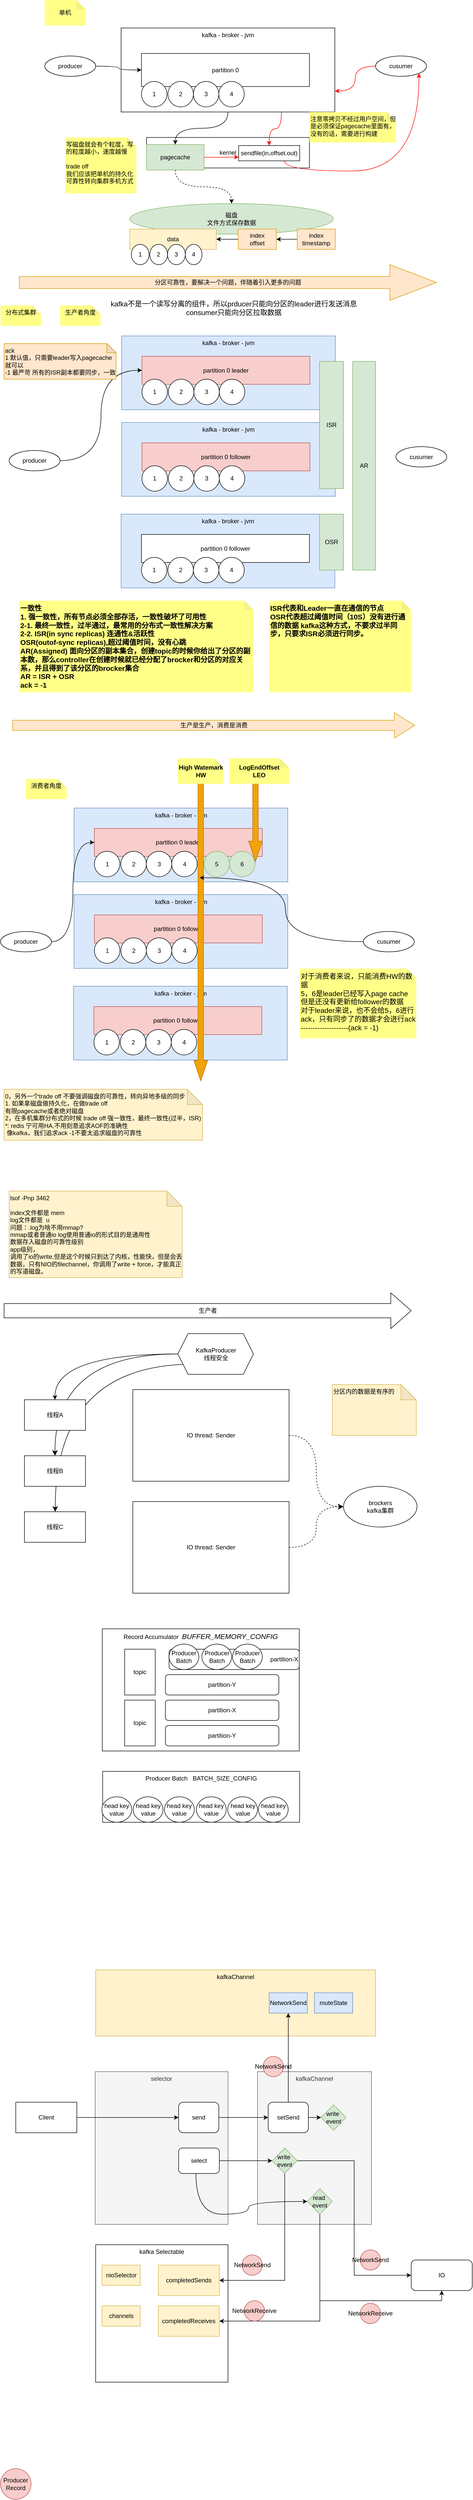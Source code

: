 <mxfile version="24.5.5" type="github">
  <diagram name="第 1 页" id="PkiXDes5N5bRzUGDbgQO">
    <mxGraphModel dx="794" dy="420" grid="1" gridSize="10" guides="1" tooltips="1" connect="1" arrows="1" fold="1" page="1" pageScale="1" pageWidth="827" pageHeight="1169" math="0" shadow="0">
      <root>
        <mxCell id="0" />
        <mxCell id="1" parent="0" />
        <mxCell id="vwyWo56KM6DLtkNVk9hy-18" value="kafka Selectable" style="rounded=0;whiteSpace=wrap;html=1;align=center;verticalAlign=top;horizontal=1;" parent="1" vertex="1">
          <mxGeometry x="200" y="4450" width="260" height="270" as="geometry" />
        </mxCell>
        <mxCell id="vwyWo56KM6DLtkNVk9hy-11" value="kafkaChannel" style="rounded=0;whiteSpace=wrap;html=1;fillColor=#f5f5f5;fontColor=#333333;strokeColor=#666666;verticalAlign=top;" parent="1" vertex="1">
          <mxGeometry x="518" y="4110" width="224" height="300" as="geometry" />
        </mxCell>
        <mxCell id="vwyWo56KM6DLtkNVk9hy-10" value="selector" style="rounded=0;whiteSpace=wrap;html=1;align=center;verticalAlign=top;fillColor=#f5f5f5;fontColor=#333333;strokeColor=#666666;" parent="1" vertex="1">
          <mxGeometry x="199" y="4110" width="261" height="300" as="geometry" />
        </mxCell>
        <mxCell id="Z7uTY06q8HQg-axiRB6t-1" value="单机" style="shape=note;whiteSpace=wrap;html=1;backgroundOutline=1;darkOpacity=0.05;fillColor=#ffff88;strokeColor=none;horizontal=1;align=center;verticalAlign=middle;size=18;" parent="1" vertex="1">
          <mxGeometry x="100" y="40" width="80" height="50" as="geometry" />
        </mxCell>
        <mxCell id="Z7uTY06q8HQg-axiRB6t-2" value="producer" style="ellipse;whiteSpace=wrap;html=1;" parent="1" vertex="1">
          <mxGeometry x="100" y="150" width="100" height="40" as="geometry" />
        </mxCell>
        <mxCell id="Z7uTY06q8HQg-axiRB6t-3" value="kafka - broker - jvm" style="rounded=0;whiteSpace=wrap;html=1;align=center;verticalAlign=top;" parent="1" vertex="1">
          <mxGeometry x="250" y="95" width="420" height="165" as="geometry" />
        </mxCell>
        <mxCell id="Z7uTY06q8HQg-axiRB6t-4" value="partition 0" style="rounded=0;whiteSpace=wrap;html=1;align=center;verticalAlign=middle;" parent="1" vertex="1">
          <mxGeometry x="290" y="145" width="330" height="65" as="geometry" />
        </mxCell>
        <mxCell id="Z7uTY06q8HQg-axiRB6t-35" style="edgeStyle=orthogonalEdgeStyle;curved=1;rounded=0;orthogonalLoop=1;jettySize=auto;html=1;entryX=1;entryY=0.75;entryDx=0;entryDy=0;strokeColor=#FF0000;" parent="1" source="Z7uTY06q8HQg-axiRB6t-5" target="Z7uTY06q8HQg-axiRB6t-3" edge="1">
          <mxGeometry relative="1" as="geometry" />
        </mxCell>
        <mxCell id="Z7uTY06q8HQg-axiRB6t-5" value="cusumer" style="ellipse;whiteSpace=wrap;html=1;" parent="1" vertex="1">
          <mxGeometry x="750" y="150" width="100" height="40" as="geometry" />
        </mxCell>
        <mxCell id="Z7uTY06q8HQg-axiRB6t-7" value="kernel" style="rounded=0;whiteSpace=wrap;html=1;align=center;verticalAlign=middle;" parent="1" vertex="1">
          <mxGeometry x="300" y="310" width="320" height="60" as="geometry" />
        </mxCell>
        <mxCell id="Z7uTY06q8HQg-axiRB6t-8" value="1" style="ellipse;whiteSpace=wrap;html=1;" parent="1" vertex="1">
          <mxGeometry x="290" y="200" width="50" height="50" as="geometry" />
        </mxCell>
        <mxCell id="Z7uTY06q8HQg-axiRB6t-9" value="2" style="ellipse;whiteSpace=wrap;html=1;" parent="1" vertex="1">
          <mxGeometry x="342" y="200" width="50" height="50" as="geometry" />
        </mxCell>
        <mxCell id="Z7uTY06q8HQg-axiRB6t-10" value="3" style="ellipse;whiteSpace=wrap;html=1;" parent="1" vertex="1">
          <mxGeometry x="392" y="200" width="50" height="50" as="geometry" />
        </mxCell>
        <mxCell id="Z7uTY06q8HQg-axiRB6t-11" value="4" style="ellipse;whiteSpace=wrap;html=1;" parent="1" vertex="1">
          <mxGeometry x="442" y="200" width="50" height="50" as="geometry" />
        </mxCell>
        <mxCell id="Z7uTY06q8HQg-axiRB6t-16" style="edgeStyle=orthogonalEdgeStyle;curved=1;rounded=0;orthogonalLoop=1;jettySize=auto;html=1;entryX=0.5;entryY=0;entryDx=0;entryDy=0;strokeColor=none;dashed=1;" parent="1" source="Z7uTY06q8HQg-axiRB6t-12" target="Z7uTY06q8HQg-axiRB6t-15" edge="1">
          <mxGeometry relative="1" as="geometry" />
        </mxCell>
        <mxCell id="Z7uTY06q8HQg-axiRB6t-18" style="edgeStyle=orthogonalEdgeStyle;curved=1;rounded=0;orthogonalLoop=1;jettySize=auto;html=1;entryX=0.5;entryY=0;entryDx=0;entryDy=0;dashed=1;" parent="1" source="Z7uTY06q8HQg-axiRB6t-12" target="Z7uTY06q8HQg-axiRB6t-15" edge="1">
          <mxGeometry relative="1" as="geometry" />
        </mxCell>
        <mxCell id="Z7uTY06q8HQg-axiRB6t-33" style="edgeStyle=orthogonalEdgeStyle;curved=0;rounded=1;orthogonalLoop=1;jettySize=auto;html=1;entryX=0;entryY=0.75;entryDx=0;entryDy=0;strokeColor=#FF0000;" parent="1" source="Z7uTY06q8HQg-axiRB6t-12" target="Z7uTY06q8HQg-axiRB6t-32" edge="1">
          <mxGeometry relative="1" as="geometry" />
        </mxCell>
        <mxCell id="Z7uTY06q8HQg-axiRB6t-12" value="pagecache" style="rounded=0;whiteSpace=wrap;html=1;align=center;verticalAlign=middle;fillColor=#d5e8d4;strokeColor=#82b366;" parent="1" vertex="1">
          <mxGeometry x="300" y="324" width="113" height="50" as="geometry" />
        </mxCell>
        <mxCell id="Z7uTY06q8HQg-axiRB6t-13" style="edgeStyle=orthogonalEdgeStyle;rounded=0;orthogonalLoop=1;jettySize=auto;html=1;curved=1;" parent="1" source="Z7uTY06q8HQg-axiRB6t-2" target="Z7uTY06q8HQg-axiRB6t-4" edge="1">
          <mxGeometry relative="1" as="geometry" />
        </mxCell>
        <mxCell id="Z7uTY06q8HQg-axiRB6t-15" value="磁盘&lt;div&gt;文件方式保存数据&lt;/div&gt;" style="ellipse;whiteSpace=wrap;html=1;fillColor=#d5e8d4;strokeColor=#82b366;" parent="1" vertex="1">
          <mxGeometry x="267" y="440" width="400" height="60" as="geometry" />
        </mxCell>
        <mxCell id="Z7uTY06q8HQg-axiRB6t-17" value="写磁盘就会有个粒度，写的粒度越小，速度越慢&lt;div&gt;&lt;br&gt;&lt;/div&gt;&lt;div&gt;trade off&lt;/div&gt;&lt;div&gt;我们应该把单机的持久化可靠性转向集群多机方式&lt;/div&gt;" style="shape=note;whiteSpace=wrap;html=1;backgroundOutline=1;darkOpacity=0.05;fillColor=#ffff88;strokeColor=none;horizontal=1;align=left;verticalAlign=top;size=18;" parent="1" vertex="1">
          <mxGeometry x="140" y="310" width="140" height="110" as="geometry" />
        </mxCell>
        <mxCell id="Z7uTY06q8HQg-axiRB6t-19" value="data" style="rounded=0;whiteSpace=wrap;html=1;align=center;verticalAlign=middle;fillColor=#fff2cc;strokeColor=#d6b656;" parent="1" vertex="1">
          <mxGeometry x="267" y="490" width="170" height="40" as="geometry" />
        </mxCell>
        <mxCell id="Z7uTY06q8HQg-axiRB6t-24" value="" style="group" parent="1" vertex="1" connectable="0">
          <mxGeometry x="270" y="520" width="139" height="40" as="geometry" />
        </mxCell>
        <mxCell id="Z7uTY06q8HQg-axiRB6t-20" value="1" style="ellipse;whiteSpace=wrap;html=1;" parent="Z7uTY06q8HQg-axiRB6t-24" vertex="1">
          <mxGeometry width="34.925" height="40" as="geometry" />
        </mxCell>
        <mxCell id="Z7uTY06q8HQg-axiRB6t-21" value="2" style="ellipse;whiteSpace=wrap;html=1;" parent="Z7uTY06q8HQg-axiRB6t-24" vertex="1">
          <mxGeometry x="36.322" width="34.925" height="40" as="geometry" />
        </mxCell>
        <mxCell id="Z7uTY06q8HQg-axiRB6t-22" value="3" style="ellipse;whiteSpace=wrap;html=1;" parent="Z7uTY06q8HQg-axiRB6t-24" vertex="1">
          <mxGeometry x="71.246" width="34.925" height="40" as="geometry" />
        </mxCell>
        <mxCell id="Z7uTY06q8HQg-axiRB6t-23" value="4" style="ellipse;whiteSpace=wrap;html=1;" parent="Z7uTY06q8HQg-axiRB6t-24" vertex="1">
          <mxGeometry x="106.171" width="32.829" height="40" as="geometry" />
        </mxCell>
        <mxCell id="Z7uTY06q8HQg-axiRB6t-26" style="edgeStyle=orthogonalEdgeStyle;curved=1;rounded=0;orthogonalLoop=1;jettySize=auto;html=1;entryX=1;entryY=0.5;entryDx=0;entryDy=0;" parent="1" source="Z7uTY06q8HQg-axiRB6t-25" target="Z7uTY06q8HQg-axiRB6t-19" edge="1">
          <mxGeometry relative="1" as="geometry" />
        </mxCell>
        <mxCell id="Z7uTY06q8HQg-axiRB6t-25" value="index&lt;div&gt;offset&lt;/div&gt;" style="rounded=0;whiteSpace=wrap;html=1;align=center;verticalAlign=middle;fillColor=#ffe6cc;strokeColor=#d79b00;" parent="1" vertex="1">
          <mxGeometry x="480" y="490" width="75" height="40" as="geometry" />
        </mxCell>
        <mxCell id="Z7uTY06q8HQg-axiRB6t-28" value="" style="edgeStyle=orthogonalEdgeStyle;curved=1;rounded=0;orthogonalLoop=1;jettySize=auto;html=1;" parent="1" source="Z7uTY06q8HQg-axiRB6t-27" target="Z7uTY06q8HQg-axiRB6t-25" edge="1">
          <mxGeometry relative="1" as="geometry" />
        </mxCell>
        <mxCell id="Z7uTY06q8HQg-axiRB6t-27" value="index&lt;div&gt;timestamp&lt;/div&gt;" style="rounded=0;whiteSpace=wrap;html=1;align=center;verticalAlign=middle;fillColor=#ffe6cc;strokeColor=#d79b00;" parent="1" vertex="1">
          <mxGeometry x="596" y="490" width="75" height="40" as="geometry" />
        </mxCell>
        <mxCell id="Z7uTY06q8HQg-axiRB6t-34" style="edgeStyle=orthogonalEdgeStyle;curved=1;rounded=0;orthogonalLoop=1;jettySize=auto;html=1;entryX=1;entryY=1;entryDx=0;entryDy=0;exitX=0.75;exitY=1;exitDx=0;exitDy=0;strokeColor=#FF0000;strokeWidth=1;" parent="1" source="Z7uTY06q8HQg-axiRB6t-32" target="Z7uTY06q8HQg-axiRB6t-5" edge="1">
          <mxGeometry relative="1" as="geometry">
            <mxPoint x="610" y="405.86" as="sourcePoint" />
            <mxPoint x="844.355" y="235.002" as="targetPoint" />
          </mxGeometry>
        </mxCell>
        <mxCell id="Z7uTY06q8HQg-axiRB6t-32" value="sendfile(in,offset.out)" style="rounded=0;whiteSpace=wrap;html=1;" parent="1" vertex="1">
          <mxGeometry x="481" y="326" width="120" height="30" as="geometry" />
        </mxCell>
        <mxCell id="Z7uTY06q8HQg-axiRB6t-14" style="edgeStyle=orthogonalEdgeStyle;curved=1;rounded=0;orthogonalLoop=1;jettySize=auto;html=1;entryX=0.5;entryY=0;entryDx=0;entryDy=0;" parent="1" source="Z7uTY06q8HQg-axiRB6t-3" target="Z7uTY06q8HQg-axiRB6t-12" edge="1">
          <mxGeometry relative="1" as="geometry" />
        </mxCell>
        <mxCell id="Z7uTY06q8HQg-axiRB6t-36" style="edgeStyle=orthogonalEdgeStyle;curved=1;rounded=0;orthogonalLoop=1;jettySize=auto;html=1;exitX=0.75;exitY=1;exitDx=0;exitDy=0;entryX=0.5;entryY=0;entryDx=0;entryDy=0;strokeColor=#FF0000;" parent="1" source="Z7uTY06q8HQg-axiRB6t-3" target="Z7uTY06q8HQg-axiRB6t-32" edge="1">
          <mxGeometry relative="1" as="geometry" />
        </mxCell>
        <mxCell id="Z7uTY06q8HQg-axiRB6t-37" value="注意零拷贝不经过用户空间，但是必须保证pagecache里面有，没有的话，需要进行构建" style="shape=note;whiteSpace=wrap;html=1;backgroundOutline=1;darkOpacity=0.05;fillColor=#ffff88;strokeColor=none;horizontal=1;align=left;verticalAlign=top;size=18;" parent="1" vertex="1">
          <mxGeometry x="620" y="260" width="170" height="60" as="geometry" />
        </mxCell>
        <mxCell id="Z7uTY06q8HQg-axiRB6t-42" value="分区可靠性，要解决一个问题，伴随着引入更多的问题" style="shape=singleArrow;whiteSpace=wrap;html=1;arrowWidth=0.339;arrowSize=0.112;fillColor=#ffe6cc;strokeColor=#d79b00;" parent="1" vertex="1">
          <mxGeometry x="50" y="560" width="820" height="70" as="geometry" />
        </mxCell>
        <mxCell id="Z7uTY06q8HQg-axiRB6t-43" value="producer" style="ellipse;whiteSpace=wrap;html=1;" parent="1" vertex="1">
          <mxGeometry x="30" y="925" width="100" height="40" as="geometry" />
        </mxCell>
        <mxCell id="Z7uTY06q8HQg-axiRB6t-44" value="kafka - broker - jvm" style="rounded=0;whiteSpace=wrap;html=1;align=center;verticalAlign=top;fillColor=#dae8fc;strokeColor=#6c8ebf;" parent="1" vertex="1">
          <mxGeometry x="251" y="700" width="420" height="145" as="geometry" />
        </mxCell>
        <mxCell id="Z7uTY06q8HQg-axiRB6t-45" value="partition 0 leader" style="rounded=0;whiteSpace=wrap;html=1;align=center;verticalAlign=middle;fillColor=#f8cecc;strokeColor=#b85450;" parent="1" vertex="1">
          <mxGeometry x="291" y="740" width="330" height="55" as="geometry" />
        </mxCell>
        <mxCell id="Z7uTY06q8HQg-axiRB6t-46" value="1" style="ellipse;whiteSpace=wrap;html=1;" parent="1" vertex="1">
          <mxGeometry x="291" y="785" width="50" height="50" as="geometry" />
        </mxCell>
        <mxCell id="Z7uTY06q8HQg-axiRB6t-47" value="2" style="ellipse;whiteSpace=wrap;html=1;" parent="1" vertex="1">
          <mxGeometry x="343" y="785" width="50" height="50" as="geometry" />
        </mxCell>
        <mxCell id="Z7uTY06q8HQg-axiRB6t-48" value="3" style="ellipse;whiteSpace=wrap;html=1;" parent="1" vertex="1">
          <mxGeometry x="393" y="785" width="50" height="50" as="geometry" />
        </mxCell>
        <mxCell id="Z7uTY06q8HQg-axiRB6t-49" value="4" style="ellipse;whiteSpace=wrap;html=1;" parent="1" vertex="1">
          <mxGeometry x="443" y="785" width="50" height="50" as="geometry" />
        </mxCell>
        <mxCell id="Z7uTY06q8HQg-axiRB6t-50" value="生产者角度" style="shape=note;whiteSpace=wrap;html=1;backgroundOutline=1;darkOpacity=0.05;fillColor=#ffff88;strokeColor=none;horizontal=1;align=center;verticalAlign=top;size=18;" parent="1" vertex="1">
          <mxGeometry x="130" y="640" width="80" height="40" as="geometry" />
        </mxCell>
        <mxCell id="Z7uTY06q8HQg-axiRB6t-51" value="kafka不是一个读写分离的组件，所以prducer只能向分区的leader进行发送消息&lt;div&gt;consumer只能向分区拉取数据&lt;/div&gt;" style="text;html=1;align=center;verticalAlign=middle;resizable=0;points=[];autosize=1;strokeColor=none;fillColor=none;fontSize=14;" parent="1" vertex="1">
          <mxGeometry x="216" y="620" width="510" height="50" as="geometry" />
        </mxCell>
        <mxCell id="Z7uTY06q8HQg-axiRB6t-52" style="edgeStyle=orthogonalEdgeStyle;curved=1;rounded=0;orthogonalLoop=1;jettySize=auto;html=1;entryX=0;entryY=0.5;entryDx=0;entryDy=0;" parent="1" source="Z7uTY06q8HQg-axiRB6t-43" target="Z7uTY06q8HQg-axiRB6t-45" edge="1">
          <mxGeometry relative="1" as="geometry" />
        </mxCell>
        <mxCell id="Z7uTY06q8HQg-axiRB6t-53" value="kafka - broker - jvm" style="rounded=0;whiteSpace=wrap;html=1;align=center;verticalAlign=top;fillColor=#dae8fc;strokeColor=#6c8ebf;" parent="1" vertex="1">
          <mxGeometry x="251" y="870" width="420" height="145" as="geometry" />
        </mxCell>
        <mxCell id="Z7uTY06q8HQg-axiRB6t-54" value="partition 0 follower" style="rounded=0;whiteSpace=wrap;html=1;align=center;verticalAlign=middle;fillColor=#f8cecc;strokeColor=#b85450;" parent="1" vertex="1">
          <mxGeometry x="291" y="910" width="330" height="55" as="geometry" />
        </mxCell>
        <mxCell id="Z7uTY06q8HQg-axiRB6t-55" value="1" style="ellipse;whiteSpace=wrap;html=1;" parent="1" vertex="1">
          <mxGeometry x="291" y="955" width="50" height="50" as="geometry" />
        </mxCell>
        <mxCell id="Z7uTY06q8HQg-axiRB6t-56" value="2" style="ellipse;whiteSpace=wrap;html=1;" parent="1" vertex="1">
          <mxGeometry x="343" y="955" width="50" height="50" as="geometry" />
        </mxCell>
        <mxCell id="Z7uTY06q8HQg-axiRB6t-57" value="3" style="ellipse;whiteSpace=wrap;html=1;" parent="1" vertex="1">
          <mxGeometry x="393" y="955" width="50" height="50" as="geometry" />
        </mxCell>
        <mxCell id="Z7uTY06q8HQg-axiRB6t-58" value="4" style="ellipse;whiteSpace=wrap;html=1;" parent="1" vertex="1">
          <mxGeometry x="443" y="955" width="50" height="50" as="geometry" />
        </mxCell>
        <mxCell id="Z7uTY06q8HQg-axiRB6t-59" value="kafka - broker - jvm" style="rounded=0;whiteSpace=wrap;html=1;align=center;verticalAlign=top;fillColor=#dae8fc;strokeColor=#6c8ebf;" parent="1" vertex="1">
          <mxGeometry x="250" y="1050" width="420" height="145" as="geometry" />
        </mxCell>
        <mxCell id="Z7uTY06q8HQg-axiRB6t-60" value="partition 0 follower" style="rounded=0;whiteSpace=wrap;html=1;align=center;verticalAlign=middle;" parent="1" vertex="1">
          <mxGeometry x="290" y="1090" width="330" height="55" as="geometry" />
        </mxCell>
        <mxCell id="Z7uTY06q8HQg-axiRB6t-61" value="1" style="ellipse;whiteSpace=wrap;html=1;" parent="1" vertex="1">
          <mxGeometry x="290" y="1135" width="50" height="50" as="geometry" />
        </mxCell>
        <mxCell id="Z7uTY06q8HQg-axiRB6t-62" value="2" style="ellipse;whiteSpace=wrap;html=1;" parent="1" vertex="1">
          <mxGeometry x="342" y="1135" width="50" height="50" as="geometry" />
        </mxCell>
        <mxCell id="Z7uTY06q8HQg-axiRB6t-63" value="3" style="ellipse;whiteSpace=wrap;html=1;" parent="1" vertex="1">
          <mxGeometry x="392" y="1135" width="50" height="50" as="geometry" />
        </mxCell>
        <mxCell id="Z7uTY06q8HQg-axiRB6t-64" value="4" style="ellipse;whiteSpace=wrap;html=1;" parent="1" vertex="1">
          <mxGeometry x="442" y="1135" width="50" height="50" as="geometry" />
        </mxCell>
        <mxCell id="Z7uTY06q8HQg-axiRB6t-65" value="cusumer" style="ellipse;whiteSpace=wrap;html=1;" parent="1" vertex="1">
          <mxGeometry x="790" y="917.5" width="100" height="40" as="geometry" />
        </mxCell>
        <mxCell id="Z7uTY06q8HQg-axiRB6t-66" value="一致性&lt;div style=&quot;font-size: 14px;&quot;&gt;1. 强一致性，所有节点必须全部存活，&lt;span style=&quot;background-color: initial; font-size: 14px;&quot;&gt;一致性破坏了可用性&lt;/span&gt;&lt;/div&gt;&lt;div style=&quot;font-size: 14px;&quot;&gt;2-1. 最终一致性，过半通过，最常用的分布式一致性解决方案&lt;/div&gt;&lt;div style=&quot;font-size: 14px;&quot;&gt;2-2. ISR(in sync replicas) 连通性&amp;amp;活跃性&lt;/div&gt;&lt;div style=&quot;font-size: 14px;&quot;&gt;OSR(outof-sync replicas),超过阈值时间，没有心跳&lt;/div&gt;&lt;div style=&quot;font-size: 14px;&quot;&gt;AR(Assigned) 面向分区的副本集合，创建topic的时候你给出了分区的副本数，那么controller在创建时候就已经分配了brocker和分区的对应关系，并且得到了该分区的brocker集合&lt;/div&gt;&lt;div style=&quot;font-size: 14px;&quot;&gt;AR = ISR + OSR&lt;/div&gt;&lt;div style=&quot;font-size: 14px;&quot;&gt;ack = -1&lt;/div&gt;" style="shape=note;whiteSpace=wrap;html=1;backgroundOutline=1;darkOpacity=0.05;fillColor=#ffff88;strokeColor=none;horizontal=1;align=left;verticalAlign=top;size=18;fontStyle=1;fontSize=14;" parent="1" vertex="1">
          <mxGeometry x="50" y="1220" width="460" height="180" as="geometry" />
        </mxCell>
        <mxCell id="Z7uTY06q8HQg-axiRB6t-67" value="ack&amp;nbsp;&lt;div&gt;1 默认值，只需要leader写入pagecache就可以&lt;/div&gt;&lt;div&gt;-1 最严苛 所有的ISR副本都要同步，一致&lt;/div&gt;" style="shape=note;whiteSpace=wrap;html=1;backgroundOutline=1;darkOpacity=0.05;fillColor=#ffe6cc;strokeColor=#d79b00;horizontal=1;align=left;verticalAlign=top;size=18;" parent="1" vertex="1">
          <mxGeometry x="20" y="715" width="220" height="70" as="geometry" />
        </mxCell>
        <mxCell id="034WyvBDw2LTuWk4lug2-1" value="ISR代表和Leader一直在通信的节点&lt;div&gt;OSR代表超过阈值时间（10S）没有进行通信的数据 kafka这种方式，不要求过半同步，只要求ISR必须进行同步。&lt;/div&gt;" style="shape=note;whiteSpace=wrap;html=1;backgroundOutline=1;darkOpacity=0.05;fillColor=#ffff88;strokeColor=none;horizontal=1;align=left;verticalAlign=top;size=18;fontSize=14;fontStyle=1" parent="1" vertex="1">
          <mxGeometry x="541" y="1220" width="279" height="180" as="geometry" />
        </mxCell>
        <mxCell id="034WyvBDw2LTuWk4lug2-2" value="producer" style="ellipse;whiteSpace=wrap;html=1;" parent="1" vertex="1">
          <mxGeometry x="13" y="1870" width="100" height="40" as="geometry" />
        </mxCell>
        <mxCell id="034WyvBDw2LTuWk4lug2-3" value="kafka - broker - jvm" style="rounded=0;whiteSpace=wrap;html=1;align=center;verticalAlign=top;fillColor=#dae8fc;strokeColor=#6c8ebf;" parent="1" vertex="1">
          <mxGeometry x="157.5" y="1627.5" width="420" height="145" as="geometry" />
        </mxCell>
        <mxCell id="034WyvBDw2LTuWk4lug2-4" value="partition 0 leader" style="rounded=0;whiteSpace=wrap;html=1;align=center;verticalAlign=middle;fillColor=#f8cecc;strokeColor=#b85450;" parent="1" vertex="1">
          <mxGeometry x="197.5" y="1667.5" width="330" height="55" as="geometry" />
        </mxCell>
        <mxCell id="034WyvBDw2LTuWk4lug2-5" value="1" style="ellipse;whiteSpace=wrap;html=1;" parent="1" vertex="1">
          <mxGeometry x="197.5" y="1712.5" width="50" height="50" as="geometry" />
        </mxCell>
        <mxCell id="034WyvBDw2LTuWk4lug2-6" value="2" style="ellipse;whiteSpace=wrap;html=1;" parent="1" vertex="1">
          <mxGeometry x="249.5" y="1712.5" width="50" height="50" as="geometry" />
        </mxCell>
        <mxCell id="034WyvBDw2LTuWk4lug2-7" value="3" style="ellipse;whiteSpace=wrap;html=1;" parent="1" vertex="1">
          <mxGeometry x="299.5" y="1712.5" width="50" height="50" as="geometry" />
        </mxCell>
        <mxCell id="034WyvBDw2LTuWk4lug2-8" value="4" style="ellipse;whiteSpace=wrap;html=1;" parent="1" vertex="1">
          <mxGeometry x="349.5" y="1712.5" width="50" height="50" as="geometry" />
        </mxCell>
        <mxCell id="034WyvBDw2LTuWk4lug2-9" value="消费者角度" style="shape=note;whiteSpace=wrap;html=1;backgroundOutline=1;darkOpacity=0.05;fillColor=#ffff88;strokeColor=none;horizontal=1;align=center;verticalAlign=top;size=18;" parent="1" vertex="1">
          <mxGeometry x="63" y="1570" width="80" height="40" as="geometry" />
        </mxCell>
        <mxCell id="034WyvBDw2LTuWk4lug2-10" style="edgeStyle=orthogonalEdgeStyle;curved=1;rounded=0;orthogonalLoop=1;jettySize=auto;html=1;entryX=0;entryY=0.5;entryDx=0;entryDy=0;" parent="1" source="034WyvBDw2LTuWk4lug2-2" target="034WyvBDw2LTuWk4lug2-4" edge="1">
          <mxGeometry relative="1" as="geometry" />
        </mxCell>
        <mxCell id="034WyvBDw2LTuWk4lug2-11" value="kafka - broker - jvm" style="rounded=0;whiteSpace=wrap;html=1;align=center;verticalAlign=top;fillColor=#dae8fc;strokeColor=#6c8ebf;" parent="1" vertex="1">
          <mxGeometry x="157.5" y="1797.5" width="420" height="145" as="geometry" />
        </mxCell>
        <mxCell id="034WyvBDw2LTuWk4lug2-12" value="partition 0 follower" style="rounded=0;whiteSpace=wrap;html=1;align=center;verticalAlign=middle;fillColor=#f8cecc;strokeColor=#b85450;" parent="1" vertex="1">
          <mxGeometry x="197.5" y="1837.5" width="330" height="55" as="geometry" />
        </mxCell>
        <mxCell id="034WyvBDw2LTuWk4lug2-13" value="1" style="ellipse;whiteSpace=wrap;html=1;" parent="1" vertex="1">
          <mxGeometry x="197.5" y="1882.5" width="50" height="50" as="geometry" />
        </mxCell>
        <mxCell id="034WyvBDw2LTuWk4lug2-14" value="2" style="ellipse;whiteSpace=wrap;html=1;" parent="1" vertex="1">
          <mxGeometry x="249.5" y="1882.5" width="50" height="50" as="geometry" />
        </mxCell>
        <mxCell id="034WyvBDw2LTuWk4lug2-15" value="3" style="ellipse;whiteSpace=wrap;html=1;" parent="1" vertex="1">
          <mxGeometry x="299.5" y="1882.5" width="50" height="50" as="geometry" />
        </mxCell>
        <mxCell id="034WyvBDw2LTuWk4lug2-16" value="4" style="ellipse;whiteSpace=wrap;html=1;" parent="1" vertex="1">
          <mxGeometry x="349.5" y="1882.5" width="50" height="50" as="geometry" />
        </mxCell>
        <mxCell id="034WyvBDw2LTuWk4lug2-17" value="kafka - broker - jvm" style="rounded=0;whiteSpace=wrap;html=1;align=center;verticalAlign=top;fillColor=#dae8fc;strokeColor=#6c8ebf;" parent="1" vertex="1">
          <mxGeometry x="156.5" y="1977.5" width="420" height="145" as="geometry" />
        </mxCell>
        <mxCell id="034WyvBDw2LTuWk4lug2-18" value="partition 0 follower" style="rounded=0;whiteSpace=wrap;html=1;align=center;verticalAlign=middle;fillColor=#f8cecc;strokeColor=#b85450;" parent="1" vertex="1">
          <mxGeometry x="196.5" y="2017.5" width="330" height="55" as="geometry" />
        </mxCell>
        <mxCell id="034WyvBDw2LTuWk4lug2-19" value="1" style="ellipse;whiteSpace=wrap;html=1;" parent="1" vertex="1">
          <mxGeometry x="196.5" y="2062.5" width="50" height="50" as="geometry" />
        </mxCell>
        <mxCell id="034WyvBDw2LTuWk4lug2-20" value="2" style="ellipse;whiteSpace=wrap;html=1;" parent="1" vertex="1">
          <mxGeometry x="248.5" y="2062.5" width="50" height="50" as="geometry" />
        </mxCell>
        <mxCell id="034WyvBDw2LTuWk4lug2-21" value="3" style="ellipse;whiteSpace=wrap;html=1;" parent="1" vertex="1">
          <mxGeometry x="298.5" y="2062.5" width="50" height="50" as="geometry" />
        </mxCell>
        <mxCell id="034WyvBDw2LTuWk4lug2-22" value="4" style="ellipse;whiteSpace=wrap;html=1;" parent="1" vertex="1">
          <mxGeometry x="348.5" y="2062.5" width="50" height="50" as="geometry" />
        </mxCell>
        <mxCell id="034WyvBDw2LTuWk4lug2-23" value="cusumer" style="ellipse;whiteSpace=wrap;html=1;" parent="1" vertex="1">
          <mxGeometry x="726" y="1870" width="100" height="40" as="geometry" />
        </mxCell>
        <mxCell id="034WyvBDw2LTuWk4lug2-25" value="AR" style="rounded=0;whiteSpace=wrap;html=1;align=center;verticalAlign=middle;fillColor=#d5e8d4;strokeColor=#82b366;" parent="1" vertex="1">
          <mxGeometry x="705" y="750" width="45" height="410" as="geometry" />
        </mxCell>
        <mxCell id="034WyvBDw2LTuWk4lug2-26" value="ISR" style="rounded=0;whiteSpace=wrap;html=1;align=center;verticalAlign=middle;fillColor=#d5e8d4;strokeColor=#82b366;" parent="1" vertex="1">
          <mxGeometry x="640" y="750" width="47" height="250" as="geometry" />
        </mxCell>
        <mxCell id="034WyvBDw2LTuWk4lug2-27" value="OSR" style="rounded=0;whiteSpace=wrap;html=1;align=center;verticalAlign=middle;fillColor=#d5e8d4;strokeColor=#82b366;" parent="1" vertex="1">
          <mxGeometry x="640" y="1050" width="47" height="110" as="geometry" />
        </mxCell>
        <mxCell id="034WyvBDw2LTuWk4lug2-28" value="分布式集群" style="shape=note;whiteSpace=wrap;html=1;backgroundOutline=1;darkOpacity=0.05;fillColor=#ffff88;strokeColor=none;horizontal=1;align=center;verticalAlign=top;size=18;" parent="1" vertex="1">
          <mxGeometry x="13" y="640" width="80" height="40" as="geometry" />
        </mxCell>
        <mxCell id="034WyvBDw2LTuWk4lug2-29" value="" style="html=1;shadow=0;dashed=0;align=center;verticalAlign=middle;shape=mxgraph.arrows2.arrow;dy=0.6;dx=40;direction=south;notch=0;fillColor=#f0a30a;fontColor=#000000;strokeColor=#BD7000;" parent="1" vertex="1">
          <mxGeometry x="393" y="1580" width="27" height="583.5" as="geometry" />
        </mxCell>
        <mxCell id="034WyvBDw2LTuWk4lug2-30" value="5" style="ellipse;whiteSpace=wrap;html=1;fillColor=#d5e8d4;strokeColor=#82b366;" parent="1" vertex="1">
          <mxGeometry x="413" y="1712.5" width="50" height="50" as="geometry" />
        </mxCell>
        <mxCell id="034WyvBDw2LTuWk4lug2-31" value="6" style="ellipse;whiteSpace=wrap;html=1;fillColor=#d5e8d4;strokeColor=#82b366;" parent="1" vertex="1">
          <mxGeometry x="463" y="1712.5" width="50" height="50" as="geometry" />
        </mxCell>
        <mxCell id="034WyvBDw2LTuWk4lug2-33" value="" style="html=1;shadow=0;dashed=0;align=center;verticalAlign=middle;shape=mxgraph.arrows2.arrow;dy=0.6;dx=40;direction=south;notch=0;fillColor=#f0a30a;fontColor=#000000;strokeColor=#BD7000;" parent="1" vertex="1">
          <mxGeometry x="500.5" y="1580" width="27" height="152.5" as="geometry" />
        </mxCell>
        <mxCell id="034WyvBDw2LTuWk4lug2-36" style="edgeStyle=orthogonalEdgeStyle;rounded=0;orthogonalLoop=1;jettySize=auto;html=1;entryX=0.316;entryY=0.588;entryDx=0;entryDy=0;entryPerimeter=0;curved=1;" parent="1" source="034WyvBDw2LTuWk4lug2-23" target="034WyvBDw2LTuWk4lug2-29" edge="1">
          <mxGeometry relative="1" as="geometry" />
        </mxCell>
        <mxCell id="034WyvBDw2LTuWk4lug2-37" value="High Watemark&lt;div style=&quot;font-size: 12px;&quot;&gt;HW&lt;/div&gt;" style="shape=note;whiteSpace=wrap;html=1;backgroundOutline=1;darkOpacity=0.05;fillColor=#ffff88;strokeColor=none;horizontal=1;align=center;verticalAlign=middle;size=18;fontSize=12;fontStyle=1" parent="1" vertex="1">
          <mxGeometry x="361.5" y="1530" width="90" height="50" as="geometry" />
        </mxCell>
        <mxCell id="034WyvBDw2LTuWk4lug2-38" value="LogEndOffset&lt;div style=&quot;font-size: 12px;&quot;&gt;LEO&lt;/div&gt;" style="shape=note;whiteSpace=wrap;html=1;backgroundOutline=1;darkOpacity=0.05;fillColor=#ffff88;strokeColor=none;horizontal=1;align=center;verticalAlign=middle;size=18;fontSize=12;fontStyle=1" parent="1" vertex="1">
          <mxGeometry x="463" y="1530" width="117" height="50" as="geometry" />
        </mxCell>
        <mxCell id="034WyvBDw2LTuWk4lug2-40" value="对于消费者来说，只能消费HW的数据&lt;div&gt;5，6是leader已经写入page cache 但是还没有更新给follower的数据&lt;/div&gt;&lt;div&gt;对于leader来说，也不会给5，6进行ack，只有同步了的数据才会进行ack --------------------(ack = -1)&lt;/div&gt;" style="shape=note;whiteSpace=wrap;html=1;backgroundOutline=1;darkOpacity=0.05;fillColor=#ffff88;strokeColor=none;horizontal=1;align=left;verticalAlign=top;size=18;fontSize=14;" parent="1" vertex="1">
          <mxGeometry x="601" y="1943" width="229" height="137" as="geometry" />
        </mxCell>
        <mxCell id="034WyvBDw2LTuWk4lug2-41" value="生产是生产，消费是消费" style="html=1;shadow=0;dashed=0;align=center;verticalAlign=middle;shape=mxgraph.arrows2.arrow;dy=0.6;dx=40;notch=0;fillColor=#ffe6cc;strokeColor=#d79b00;" parent="1" vertex="1">
          <mxGeometry x="37" y="1440" width="790" height="50" as="geometry" />
        </mxCell>
        <mxCell id="034WyvBDw2LTuWk4lug2-42" value="0，另外一个trade off 不要强调磁盘的可靠性，转向异地多级的同步&lt;div&gt;1. 如果拿磁盘做持久化，在做trade off&lt;div&gt;有限pagecache或者绝对磁盘&lt;/div&gt;&lt;div&gt;2，在多机集群分布式的时候 trade off 强一致性，最终一致性(过半，ISR)&lt;/div&gt;&lt;div&gt;*: redis 宁可用HA,不用刻意追求AOF的准确性&lt;/div&gt;&lt;div&gt;&amp;nbsp;像kafka，我们追求ack -1不要太追求磁盘的可靠性&lt;/div&gt;&lt;/div&gt;" style="shape=note;whiteSpace=wrap;html=1;backgroundOutline=1;darkOpacity=0.05;fillColor=#fff2cc;strokeColor=#d6b656;horizontal=1;align=left;verticalAlign=top;" parent="1" vertex="1">
          <mxGeometry x="20" y="2180" width="390" height="100" as="geometry" />
        </mxCell>
        <mxCell id="034WyvBDw2LTuWk4lug2-43" value="lsof -Pnp 3462&lt;div&gt;&lt;br&gt;&lt;/div&gt;&lt;div&gt;index文件都是 mem&lt;/div&gt;&lt;div&gt;log文件都是&amp;nbsp; u&lt;/div&gt;&lt;div&gt;问题：.log为啥不用mmap?&lt;/div&gt;&lt;div&gt;mmap或者普通io log使用普通io的形式目的是通用性&lt;/div&gt;&lt;div&gt;数据存入磁盘的可靠性级别&lt;/div&gt;&lt;div&gt;app级别，&lt;/div&gt;&lt;div&gt;调用了io的write,但是这个时候只到达了内核，性能快，但是会丢数据，只有NIO的filechannel，你调用了write + force，才能真正的写道磁盘。&lt;/div&gt;" style="shape=note;whiteSpace=wrap;html=1;backgroundOutline=1;darkOpacity=0.05;fillColor=#fff2cc;strokeColor=#d6b656;horizontal=1;align=left;verticalAlign=top;" parent="1" vertex="1">
          <mxGeometry x="30" y="2380" width="340" height="170" as="geometry" />
        </mxCell>
        <mxCell id="v6fSQlxzGpSbIA0BIh1v-2" value="生产者" style="html=1;shadow=0;dashed=0;align=center;verticalAlign=middle;shape=mxgraph.arrows2.arrow;dy=0.6;dx=40;notch=0;" parent="1" vertex="1">
          <mxGeometry x="20" y="2580" width="800" height="70" as="geometry" />
        </mxCell>
        <mxCell id="v6fSQlxzGpSbIA0BIh1v-7" style="edgeStyle=orthogonalEdgeStyle;curved=1;rounded=0;orthogonalLoop=1;jettySize=auto;html=1;entryX=0.5;entryY=0;entryDx=0;entryDy=0;fontSize=12;" parent="1" source="v6fSQlxzGpSbIA0BIh1v-5" target="v6fSQlxzGpSbIA0BIh1v-4" edge="1">
          <mxGeometry relative="1" as="geometry" />
        </mxCell>
        <mxCell id="v6fSQlxzGpSbIA0BIh1v-10" style="edgeStyle=orthogonalEdgeStyle;curved=1;rounded=0;orthogonalLoop=1;jettySize=auto;html=1;entryX=0.5;entryY=0;entryDx=0;entryDy=0;fontSize=12;startSize=8;endSize=8;" parent="1" source="v6fSQlxzGpSbIA0BIh1v-5" target="v6fSQlxzGpSbIA0BIh1v-8" edge="1">
          <mxGeometry relative="1" as="geometry" />
        </mxCell>
        <mxCell id="v6fSQlxzGpSbIA0BIh1v-11" style="edgeStyle=orthogonalEdgeStyle;curved=1;rounded=0;orthogonalLoop=1;jettySize=auto;html=1;entryX=0.75;entryY=0;entryDx=0;entryDy=0;fontSize=12;startSize=8;endSize=8;exitX=0.5;exitY=1;exitDx=0;exitDy=0;" parent="1" edge="1">
          <mxGeometry relative="1" as="geometry">
            <mxPoint x="392" y="2720" as="sourcePoint" />
            <mxPoint x="120.5" y="3010" as="targetPoint" />
          </mxGeometry>
        </mxCell>
        <mxCell id="v6fSQlxzGpSbIA0BIh1v-5" value="KafkaProducer&lt;div&gt;线程安全&lt;/div&gt;" style="shape=hexagon;perimeter=hexagonPerimeter2;whiteSpace=wrap;html=1;fixedSize=1;" parent="1" vertex="1">
          <mxGeometry x="361.5" y="2660" width="148.5" height="80" as="geometry" />
        </mxCell>
        <mxCell id="v6fSQlxzGpSbIA0BIh1v-8" value="线程B" style="whiteSpace=wrap;html=1;" parent="1" vertex="1">
          <mxGeometry x="60" y="2900" width="120" height="60" as="geometry" />
        </mxCell>
        <mxCell id="v6fSQlxzGpSbIA0BIh1v-9" value="线程C" style="whiteSpace=wrap;html=1;" parent="1" vertex="1">
          <mxGeometry x="60" y="3010" width="120" height="60" as="geometry" />
        </mxCell>
        <mxCell id="v6fSQlxzGpSbIA0BIh1v-4" value="线程A" style="whiteSpace=wrap;html=1;" parent="1" vertex="1">
          <mxGeometry x="60" y="2790" width="120" height="60" as="geometry" />
        </mxCell>
        <mxCell id="v6fSQlxzGpSbIA0BIh1v-14" style="edgeStyle=orthogonalEdgeStyle;rounded=1;orthogonalLoop=1;jettySize=auto;html=1;entryX=0;entryY=0.5;entryDx=0;entryDy=0;fontSize=12;startSize=8;endSize=8;curved=1;dashed=1;" parent="1" source="v6fSQlxzGpSbIA0BIh1v-12" target="v6fSQlxzGpSbIA0BIh1v-13" edge="1">
          <mxGeometry relative="1" as="geometry" />
        </mxCell>
        <mxCell id="v6fSQlxzGpSbIA0BIh1v-12" value="IO thread: Sender" style="whiteSpace=wrap;html=1;" parent="1" vertex="1">
          <mxGeometry x="273" y="2770" width="307" height="180" as="geometry" />
        </mxCell>
        <mxCell id="v6fSQlxzGpSbIA0BIh1v-13" value="brockers&lt;div&gt;kafka集群&lt;/div&gt;" style="ellipse;whiteSpace=wrap;html=1;" parent="1" vertex="1">
          <mxGeometry x="687" y="2960" width="144.5" height="80" as="geometry" />
        </mxCell>
        <mxCell id="v6fSQlxzGpSbIA0BIh1v-16" style="edgeStyle=orthogonalEdgeStyle;curved=1;rounded=0;orthogonalLoop=1;jettySize=auto;html=1;entryX=0;entryY=0.5;entryDx=0;entryDy=0;fontSize=12;startSize=8;endSize=8;dashed=1;" parent="1" source="v6fSQlxzGpSbIA0BIh1v-15" target="v6fSQlxzGpSbIA0BIh1v-13" edge="1">
          <mxGeometry relative="1" as="geometry" />
        </mxCell>
        <mxCell id="v6fSQlxzGpSbIA0BIh1v-15" value="IO thread: Sender" style="whiteSpace=wrap;html=1;" parent="1" vertex="1">
          <mxGeometry x="273" y="2990" width="307" height="180" as="geometry" />
        </mxCell>
        <mxCell id="v6fSQlxzGpSbIA0BIh1v-17" value="分区内的数据是有序的" style="shape=note;whiteSpace=wrap;html=1;backgroundOutline=1;darkOpacity=0.05;fillColor=#fff2cc;strokeColor=#d6b656;horizontal=1;align=left;verticalAlign=top;" parent="1" vertex="1">
          <mxGeometry x="665" y="2760" width="165" height="100" as="geometry" />
        </mxCell>
        <mxCell id="IShY9MJZ5aXx8t9KCvCx-1" value="Record Accumulator&amp;nbsp;&amp;nbsp;&lt;span style=&quot;font-style: italic; font-size: 10.5pt; white-space: pre;&quot;&gt;BUFFER_MEMORY_CONFIG&lt;/span&gt;" style="whiteSpace=wrap;html=1;verticalAlign=top;fontFamily=Helvetica;fontColor=default;labelBackgroundColor=#FFFFFF;" parent="1" vertex="1">
          <mxGeometry x="213" y="3240" width="387" height="240" as="geometry" />
        </mxCell>
        <mxCell id="IShY9MJZ5aXx8t9KCvCx-2" value="topic" style="whiteSpace=wrap;html=1;" parent="1" vertex="1">
          <mxGeometry x="257" y="3280" width="60" height="90" as="geometry" />
        </mxCell>
        <mxCell id="IShY9MJZ5aXx8t9KCvCx-3" value="topic" style="whiteSpace=wrap;html=1;" parent="1" vertex="1">
          <mxGeometry x="257" y="3380" width="60" height="90" as="geometry" />
        </mxCell>
        <mxCell id="IShY9MJZ5aXx8t9KCvCx-4" value="partition-X" style="rounded=1;whiteSpace=wrap;html=1;align=right;" parent="1" vertex="1">
          <mxGeometry x="344.25" y="3280" width="255.75" height="40" as="geometry" />
        </mxCell>
        <mxCell id="IShY9MJZ5aXx8t9KCvCx-5" value="partition-Y" style="rounded=1;whiteSpace=wrap;html=1;" parent="1" vertex="1">
          <mxGeometry x="337" y="3330" width="223" height="40" as="geometry" />
        </mxCell>
        <mxCell id="IShY9MJZ5aXx8t9KCvCx-6" value="partition-X" style="rounded=1;whiteSpace=wrap;html=1;" parent="1" vertex="1">
          <mxGeometry x="337" y="3380" width="223" height="40" as="geometry" />
        </mxCell>
        <mxCell id="IShY9MJZ5aXx8t9KCvCx-7" value="partition-Y" style="rounded=1;whiteSpace=wrap;html=1;" parent="1" vertex="1">
          <mxGeometry x="337" y="3430" width="223" height="40" as="geometry" />
        </mxCell>
        <mxCell id="IShY9MJZ5aXx8t9KCvCx-8" value="Producer&lt;div&gt;Batch&lt;/div&gt;" style="ellipse;whiteSpace=wrap;html=1;" parent="1" vertex="1">
          <mxGeometry x="344.25" y="3270" width="58.5" height="50" as="geometry" />
        </mxCell>
        <mxCell id="IShY9MJZ5aXx8t9KCvCx-9" value="Producer&lt;div&gt;Batch&lt;/div&gt;" style="ellipse;whiteSpace=wrap;html=1;" parent="1" vertex="1">
          <mxGeometry x="408.75" y="3270" width="58.5" height="50" as="geometry" />
        </mxCell>
        <mxCell id="IShY9MJZ5aXx8t9KCvCx-11" value="Producer&lt;div&gt;Batch&lt;/div&gt;" style="ellipse;whiteSpace=wrap;html=1;" parent="1" vertex="1">
          <mxGeometry x="469" y="3270" width="58.5" height="50" as="geometry" />
        </mxCell>
        <mxCell id="eLV7LrER7qPHKsvqjfjF-2" value="Producer&amp;nbsp;&lt;span style=&quot;background-color: initial;&quot;&gt;Batch&amp;nbsp; &amp;nbsp;BATCH_SIZE_CONFIG&lt;/span&gt;" style="whiteSpace=wrap;html=1;verticalAlign=top;" parent="1" vertex="1">
          <mxGeometry x="213.75" y="3520" width="387" height="100" as="geometry" />
        </mxCell>
        <mxCell id="eLV7LrER7qPHKsvqjfjF-1" value="head key value" style="ellipse;whiteSpace=wrap;html=1;" parent="1" vertex="1">
          <mxGeometry x="212.25" y="3570" width="58.5" height="50" as="geometry" />
        </mxCell>
        <mxCell id="eLV7LrER7qPHKsvqjfjF-3" value="head key value" style="ellipse;whiteSpace=wrap;html=1;" parent="1" vertex="1">
          <mxGeometry x="273.75" y="3570" width="58.5" height="50" as="geometry" />
        </mxCell>
        <mxCell id="eLV7LrER7qPHKsvqjfjF-4" value="head key value" style="ellipse;whiteSpace=wrap;html=1;" parent="1" vertex="1">
          <mxGeometry x="335.25" y="3570" width="58.5" height="50" as="geometry" />
        </mxCell>
        <mxCell id="eLV7LrER7qPHKsvqjfjF-5" value="head key value" style="ellipse;whiteSpace=wrap;html=1;" parent="1" vertex="1">
          <mxGeometry x="398" y="3570" width="58.5" height="50" as="geometry" />
        </mxCell>
        <mxCell id="eLV7LrER7qPHKsvqjfjF-6" value="head key value" style="ellipse;whiteSpace=wrap;html=1;" parent="1" vertex="1">
          <mxGeometry x="459.5" y="3570" width="58.5" height="50" as="geometry" />
        </mxCell>
        <mxCell id="eLV7LrER7qPHKsvqjfjF-7" value="head key value" style="ellipse;whiteSpace=wrap;html=1;" parent="1" vertex="1">
          <mxGeometry x="519.75" y="3570" width="58.5" height="50" as="geometry" />
        </mxCell>
        <mxCell id="dS4TRO4Wpcu3B6O6hNNI-1" value="kafkaChannel" style="rounded=0;whiteSpace=wrap;html=1;align=center;verticalAlign=top;fillColor=#fff2cc;strokeColor=#d6b656;" parent="1" vertex="1">
          <mxGeometry x="200" y="3910" width="550" height="130" as="geometry" />
        </mxCell>
        <mxCell id="dS4TRO4Wpcu3B6O6hNNI-2" value="NetworkSend" style="rounded=0;whiteSpace=wrap;html=1;align=center;verticalAlign=middle;fillColor=#dae8fc;strokeColor=#6c8ebf;" parent="1" vertex="1">
          <mxGeometry x="541" y="3955" width="75" height="40" as="geometry" />
        </mxCell>
        <mxCell id="dS4TRO4Wpcu3B6O6hNNI-4" value="muteState" style="rounded=0;whiteSpace=wrap;html=1;align=center;verticalAlign=middle;fillColor=#dae8fc;strokeColor=#6c8ebf;" parent="1" vertex="1">
          <mxGeometry x="630" y="3955" width="75" height="40" as="geometry" />
        </mxCell>
        <mxCell id="vwyWo56KM6DLtkNVk9hy-17" style="edgeStyle=orthogonalEdgeStyle;rounded=0;orthogonalLoop=1;jettySize=auto;html=1;entryX=0;entryY=0.5;entryDx=0;entryDy=0;curved=1;" parent="1" source="dS4TRO4Wpcu3B6O6hNNI-8" target="vwyWo56KM6DLtkNVk9hy-16" edge="1">
          <mxGeometry relative="1" as="geometry" />
        </mxCell>
        <mxCell id="vwyWo56KM6DLtkNVk9hy-31" style="edgeStyle=orthogonalEdgeStyle;rounded=0;orthogonalLoop=1;jettySize=auto;html=1;curved=1;" parent="1" source="dS4TRO4Wpcu3B6O6hNNI-8" target="vwyWo56KM6DLtkNVk9hy-30" edge="1">
          <mxGeometry relative="1" as="geometry">
            <Array as="points">
              <mxPoint x="397" y="4390" />
              <mxPoint x="500" y="4390" />
              <mxPoint x="500" y="4365" />
            </Array>
          </mxGeometry>
        </mxCell>
        <mxCell id="dS4TRO4Wpcu3B6O6hNNI-8" value="select" style="rounded=1;whiteSpace=wrap;html=1;" parent="1" vertex="1">
          <mxGeometry x="363" y="4260" width="80" height="50" as="geometry" />
        </mxCell>
        <mxCell id="vwyWo56KM6DLtkNVk9hy-7" style="edgeStyle=orthogonalEdgeStyle;rounded=0;orthogonalLoop=1;jettySize=auto;html=1;entryX=0;entryY=0.5;entryDx=0;entryDy=0;" parent="1" source="vwyWo56KM6DLtkNVk9hy-1" target="vwyWo56KM6DLtkNVk9hy-3" edge="1">
          <mxGeometry relative="1" as="geometry" />
        </mxCell>
        <mxCell id="vwyWo56KM6DLtkNVk9hy-1" value="Client" style="rounded=0;whiteSpace=wrap;html=1;" parent="1" vertex="1">
          <mxGeometry x="43" y="4170" width="120" height="60" as="geometry" />
        </mxCell>
        <mxCell id="vwyWo56KM6DLtkNVk9hy-3" value="send" style="rounded=1;whiteSpace=wrap;html=1;" parent="1" vertex="1">
          <mxGeometry x="363" y="4170" width="79" height="60" as="geometry" />
        </mxCell>
        <mxCell id="vwyWo56KM6DLtkNVk9hy-14" style="edgeStyle=orthogonalEdgeStyle;rounded=0;orthogonalLoop=1;jettySize=auto;html=1;entryX=0.5;entryY=1;entryDx=0;entryDy=0;" parent="1" source="vwyWo56KM6DLtkNVk9hy-12" target="dS4TRO4Wpcu3B6O6hNNI-2" edge="1">
          <mxGeometry relative="1" as="geometry" />
        </mxCell>
        <mxCell id="vwyWo56KM6DLtkNVk9hy-15" value="" style="edgeStyle=orthogonalEdgeStyle;rounded=0;orthogonalLoop=1;jettySize=auto;html=1;" parent="1" source="vwyWo56KM6DLtkNVk9hy-12" target="vwyWo56KM6DLtkNVk9hy-9" edge="1">
          <mxGeometry relative="1" as="geometry" />
        </mxCell>
        <mxCell id="vwyWo56KM6DLtkNVk9hy-12" value="setSend" style="rounded=1;whiteSpace=wrap;html=1;" parent="1" vertex="1">
          <mxGeometry x="539" y="4170" width="79" height="60" as="geometry" />
        </mxCell>
        <mxCell id="vwyWo56KM6DLtkNVk9hy-8" style="edgeStyle=orthogonalEdgeStyle;rounded=0;orthogonalLoop=1;jettySize=auto;html=1;curved=1;" parent="1" source="vwyWo56KM6DLtkNVk9hy-3" target="vwyWo56KM6DLtkNVk9hy-12" edge="1">
          <mxGeometry relative="1" as="geometry" />
        </mxCell>
        <mxCell id="vwyWo56KM6DLtkNVk9hy-9" value="write&amp;nbsp;&lt;div&gt;event&lt;/div&gt;" style="rhombus;whiteSpace=wrap;html=1;fillColor=#d5e8d4;strokeColor=#82b366;" parent="1" vertex="1">
          <mxGeometry x="643" y="4175" width="49" height="50" as="geometry" />
        </mxCell>
        <mxCell id="vwyWo56KM6DLtkNVk9hy-5" value="NetworkSend" style="ellipse;whiteSpace=wrap;html=1;aspect=fixed;fillColor=#f8cecc;strokeColor=#b85450;" parent="1" vertex="1">
          <mxGeometry x="529" y="4080" width="40" height="40" as="geometry" />
        </mxCell>
        <mxCell id="vwyWo56KM6DLtkNVk9hy-27" style="edgeStyle=orthogonalEdgeStyle;rounded=0;orthogonalLoop=1;jettySize=auto;html=1;entryX=0;entryY=0.5;entryDx=0;entryDy=0;" parent="1" source="vwyWo56KM6DLtkNVk9hy-16" target="vwyWo56KM6DLtkNVk9hy-25" edge="1">
          <mxGeometry relative="1" as="geometry" />
        </mxCell>
        <mxCell id="vwyWo56KM6DLtkNVk9hy-28" style="edgeStyle=orthogonalEdgeStyle;rounded=0;orthogonalLoop=1;jettySize=auto;html=1;entryX=1;entryY=0.5;entryDx=0;entryDy=0;" parent="1" source="vwyWo56KM6DLtkNVk9hy-16" target="vwyWo56KM6DLtkNVk9hy-21" edge="1">
          <mxGeometry relative="1" as="geometry">
            <Array as="points">
              <mxPoint x="572" y="4520" />
            </Array>
          </mxGeometry>
        </mxCell>
        <mxCell id="vwyWo56KM6DLtkNVk9hy-16" value="write&amp;nbsp;&lt;div&gt;event&lt;/div&gt;" style="rhombus;whiteSpace=wrap;html=1;fillColor=#d5e8d4;strokeColor=#82b366;" parent="1" vertex="1">
          <mxGeometry x="547" y="4260" width="49" height="50" as="geometry" />
        </mxCell>
        <mxCell id="vwyWo56KM6DLtkNVk9hy-19" value="nioSelector" style="rounded=0;whiteSpace=wrap;html=1;align=center;verticalAlign=middle;fillColor=#fff2cc;strokeColor=#d6b656;" parent="1" vertex="1">
          <mxGeometry x="212.5" y="4490" width="75" height="40" as="geometry" />
        </mxCell>
        <mxCell id="vwyWo56KM6DLtkNVk9hy-20" value="channels" style="rounded=0;whiteSpace=wrap;html=1;align=center;verticalAlign=middle;fillColor=#fff2cc;strokeColor=#d6b656;" parent="1" vertex="1">
          <mxGeometry x="212.5" y="4570" width="75" height="40" as="geometry" />
        </mxCell>
        <mxCell id="vwyWo56KM6DLtkNVk9hy-21" value="completedSends" style="rounded=0;whiteSpace=wrap;html=1;align=center;verticalAlign=middle;fillColor=#fff2cc;strokeColor=#d6b656;" parent="1" vertex="1">
          <mxGeometry x="323" y="4490" width="120" height="60" as="geometry" />
        </mxCell>
        <mxCell id="vwyWo56KM6DLtkNVk9hy-22" value="completedReceives" style="rounded=0;whiteSpace=wrap;html=1;align=center;verticalAlign=middle;fillColor=#fff2cc;strokeColor=#d6b656;" parent="1" vertex="1">
          <mxGeometry x="323" y="4570" width="120" height="60" as="geometry" />
        </mxCell>
        <mxCell id="vwyWo56KM6DLtkNVk9hy-24" value="NetworkSend" style="ellipse;whiteSpace=wrap;html=1;aspect=fixed;fillColor=#f8cecc;strokeColor=#b85450;" parent="1" vertex="1">
          <mxGeometry x="720" y="4460" width="40" height="40" as="geometry" />
        </mxCell>
        <mxCell id="vwyWo56KM6DLtkNVk9hy-25" value="IO" style="rounded=1;whiteSpace=wrap;html=1;" parent="1" vertex="1">
          <mxGeometry x="820" y="4480" width="120" height="60" as="geometry" />
        </mxCell>
        <mxCell id="vwyWo56KM6DLtkNVk9hy-29" value="NetworkSend" style="ellipse;whiteSpace=wrap;html=1;aspect=fixed;fillColor=#f8cecc;strokeColor=#b85450;" parent="1" vertex="1">
          <mxGeometry x="487.5" y="4470" width="40" height="40" as="geometry" />
        </mxCell>
        <mxCell id="vwyWo56KM6DLtkNVk9hy-32" style="edgeStyle=orthogonalEdgeStyle;rounded=0;orthogonalLoop=1;jettySize=auto;html=1;entryX=0.5;entryY=1;entryDx=0;entryDy=0;exitX=0.5;exitY=1;exitDx=0;exitDy=0;" parent="1" source="vwyWo56KM6DLtkNVk9hy-30" target="vwyWo56KM6DLtkNVk9hy-25" edge="1">
          <mxGeometry relative="1" as="geometry">
            <Array as="points">
              <mxPoint x="641" y="4560" />
              <mxPoint x="880" y="4560" />
            </Array>
          </mxGeometry>
        </mxCell>
        <mxCell id="vwyWo56KM6DLtkNVk9hy-34" style="edgeStyle=orthogonalEdgeStyle;rounded=0;orthogonalLoop=1;jettySize=auto;html=1;entryX=1;entryY=0.5;entryDx=0;entryDy=0;" parent="1" source="vwyWo56KM6DLtkNVk9hy-30" target="vwyWo56KM6DLtkNVk9hy-22" edge="1">
          <mxGeometry relative="1" as="geometry">
            <Array as="points">
              <mxPoint x="641" y="4600" />
            </Array>
          </mxGeometry>
        </mxCell>
        <mxCell id="vwyWo56KM6DLtkNVk9hy-30" value="read&amp;nbsp;&lt;div&gt;event&lt;/div&gt;" style="rhombus;whiteSpace=wrap;html=1;fillColor=#d5e8d4;strokeColor=#82b366;" parent="1" vertex="1">
          <mxGeometry x="616" y="4340" width="49" height="50" as="geometry" />
        </mxCell>
        <mxCell id="vwyWo56KM6DLtkNVk9hy-33" value="NetworkReceive" style="ellipse;whiteSpace=wrap;html=1;aspect=fixed;fillColor=#f8cecc;strokeColor=#b85450;" parent="1" vertex="1">
          <mxGeometry x="720" y="4565" width="40" height="40" as="geometry" />
        </mxCell>
        <mxCell id="vwyWo56KM6DLtkNVk9hy-35" value="NetworkReceive" style="ellipse;whiteSpace=wrap;html=1;aspect=fixed;fillColor=#f8cecc;strokeColor=#b85450;" parent="1" vertex="1">
          <mxGeometry x="492" y="4560" width="40" height="40" as="geometry" />
        </mxCell>
        <mxCell id="4vZclOJh9Q1g4vMz1hYF-1" value="Producer&lt;div&gt;Record&lt;/div&gt;" style="ellipse;whiteSpace=wrap;html=1;aspect=fixed;fillColor=#f8cecc;strokeColor=#b85450;" vertex="1" parent="1">
          <mxGeometry x="13" y="4890" width="60" height="60" as="geometry" />
        </mxCell>
      </root>
    </mxGraphModel>
  </diagram>
</mxfile>

